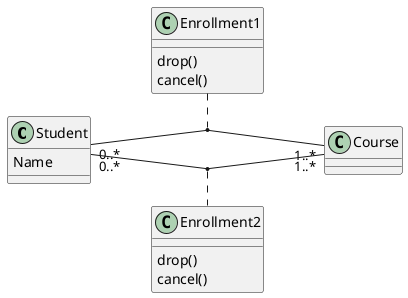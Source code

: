 @startuml
left to right direction

' Class Definition
class Student {
    Name
}
class Course
class Enrollment1 {
    drop()
    cancel()
}
class Course
class Enrollment2 {
    drop()
    cancel()
}

' Class Relationships
Student "0..*" -- "1..*" Course
(Student, Course) ... Enrollment1
Student "0..*" -- "1..*" Course
(Student, Course) ... Enrollment2
@enduml